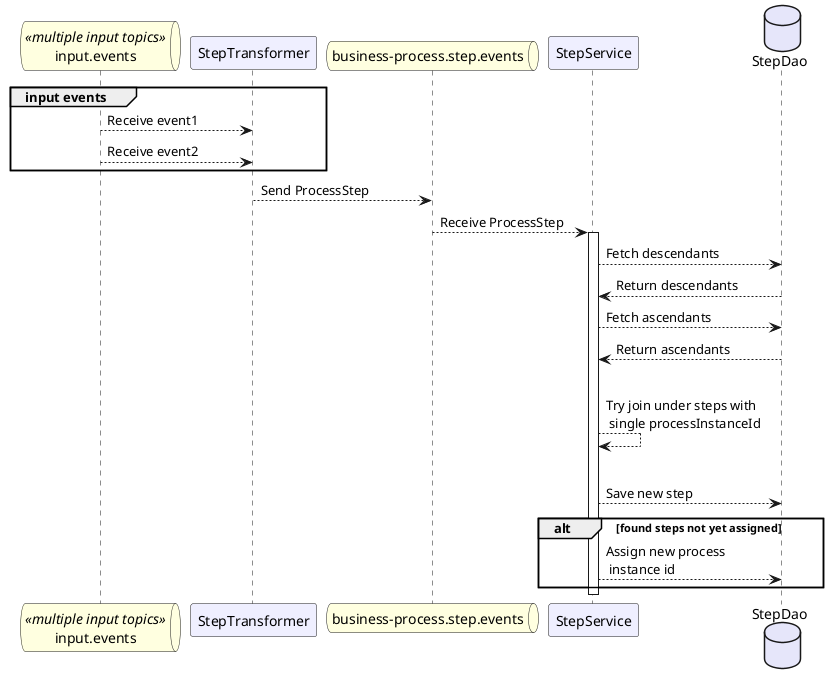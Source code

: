 @startuml

skinparam responseMessageBelowArrow true

queue input.events as input <<multiple input topics>>  #lightYellow

participant StepTransformer as transformer #motivation

queue "business-process.step.events" as stepEvents #lightYellow

participant StepService as stepService #motivation

database StepDao as stepDao #lavender

group input events
    input --> transformer : Receive event1
    input --> transformer : Receive event2
end

transformer --> stepEvents : Send ProcessStep
stepEvents --> stepService : Receive ProcessStep


activate stepService
stepService --> stepDao : Fetch descendants
stepDao --> stepService : Return descendants

stepService --> stepDao : Fetch ascendants
stepDao --> stepService : Return ascendants
|||
stepService --> stepService : Try join under steps with \n single processInstanceId
|||
stepService --> stepDao : Save new step
alt found steps not yet assigned
stepService --> stepDao : Assign new process \n instance id
end
deactivate stepService



@enduml